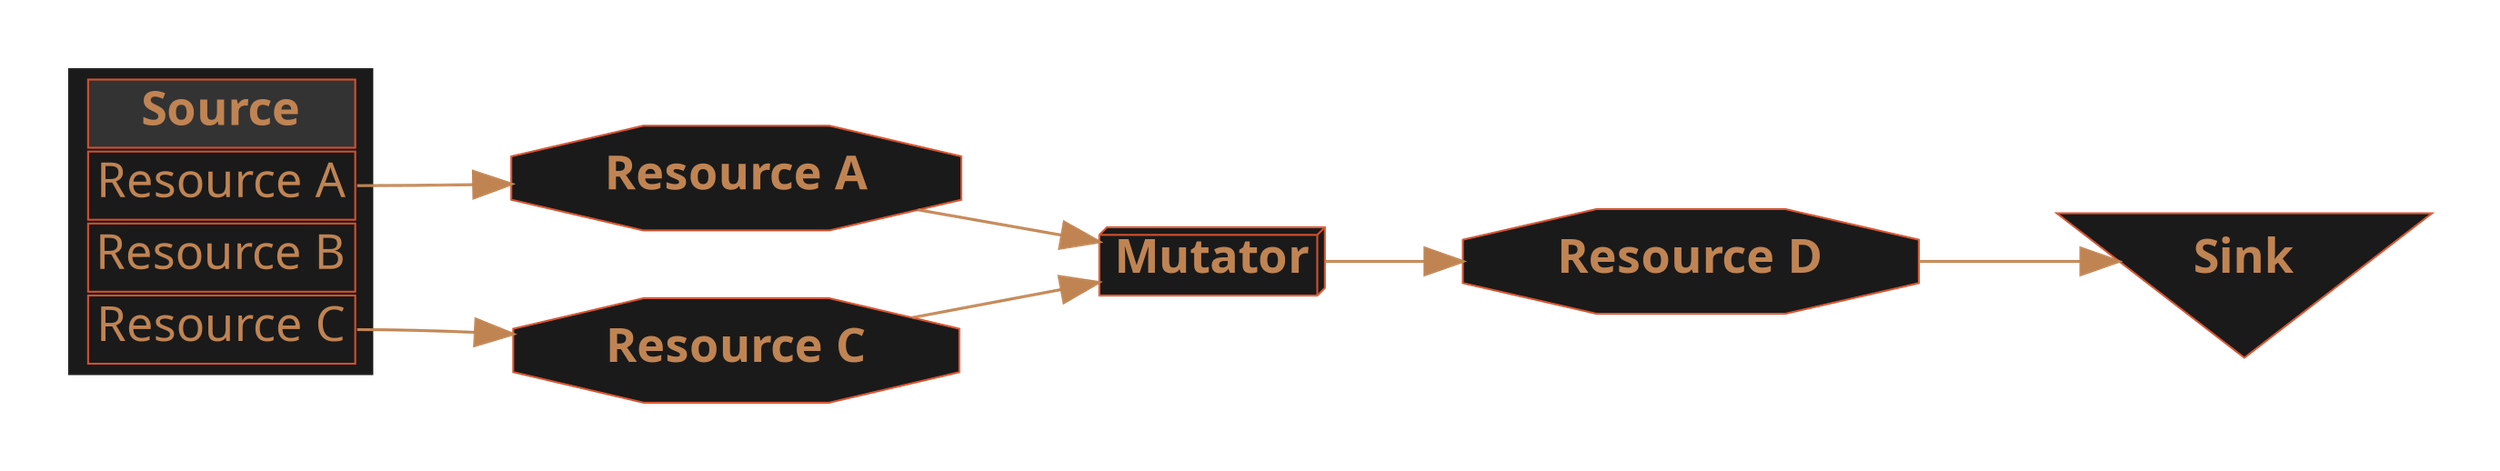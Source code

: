/*
  This is part of the Avaneya Project Crew Handbook.
  Copyright (C) 2010, 2011, 2012
    Kshatra Corp.
  See the file License for copying conditions.
  
  To manually compile:
      $ sudo aptitude install graphviz
      $ dot -Tpdf Resources.dot.gv -o Resources.pdf
*/

// Legend graph...
digraph Legend {  

    // Graph attributes...
	bgcolor="transparent";
	fontname="Ubuntu Bold"
    labelfontname="Ubuntu Bold";
	margin="0";
	nodesep="0.5 equally";
	rankdir="LR";
    pad="0.5,0.5";

	// Node attributes...
	node[color="#d3502dff"];
	node[fillcolor="gray10"];
    node[fontcolor="#c08453ff"];
    node[fontname="Ubuntu Bold"];
	node[shape=box];
	node[style=filled];
//	node[margin="0.2"];
	node[fontsize="25"];

	// Edge attributes...
	edge[color="#c08453ff"];
	edge[penwidth="1.5"];
	edge[arrowsize="2.0"];
	edge[minlen="2.0"];
	
    // Legends...
    "Sink"[shape="invtriangle"];
    "Resource D"[shape=octagon];
    "Mutator"[shape=box3d];
    "Resource A"[shape=octagon];
    "Resource C"[shape=octagon];
    "Source"[
        style = "filled, bold" 
        fontname = "Ubuntu" 
        shape = "none" 
        label =
            <<table border="0" cellborder="1" cellpadding="3" bgcolor="gray10" align="center">
                <tr>
                    <td bgcolor="gray20" align="center"><font face="Ubuntu Bold">Source</font></td>
                </tr>
                <tr>
                    <td align="center" port="r1">Resource A</td>
                </tr>
                <tr>
                    <td align="center" port="r2">Resource B</td>
                </tr>
                <tr>
                    <td align="center" port="r3">Resource C</td>
                </tr>
            </table>>];

    // Relations...
    "Source":r1 -> "Resource A";
    "Source":r3 -> "Resource C";
    "Resource A" -> "Mutator";
    "Resource C" -> "Mutator";
    "Mutator" -> "Resource D" -> "Sink";
}

